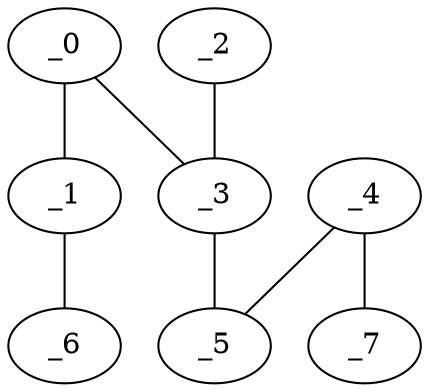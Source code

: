 graph HP1_0147 {
	_0	 [x="0.829837",
		y="2.33949"];
	_1	 [x="0.94",
		y="0.67"];
	_0 -- _1;
	_3	 [x="2.01685",
		y="2.86146"];
	_0 -- _3;
	_6	 [x="0.0217265",
		y="2.30714"];
	_1 -- _6;
	_2	 [x="1.60047",
		y="1.4152"];
	_2 -- _3;
	_5	 [x="1.85791",
		y="1.44302"];
	_3 -- _5;
	_4	 [x="0.73",
		y="1.75"];
	_4 -- _5;
	_7	 [x="0.538406",
		y="1.57872"];
	_4 -- _7;
}
